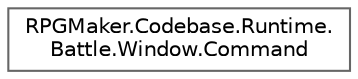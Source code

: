 digraph "クラス階層図"
{
 // LATEX_PDF_SIZE
  bgcolor="transparent";
  edge [fontname=Helvetica,fontsize=10,labelfontname=Helvetica,labelfontsize=10];
  node [fontname=Helvetica,fontsize=10,shape=box,height=0.2,width=0.4];
  rankdir="LR";
  Node0 [id="Node000000",label="RPGMaker.Codebase.Runtime.\lBattle.Window.Command",height=0.2,width=0.4,color="grey40", fillcolor="white", style="filled",URL="$d6/ddf/class_r_p_g_maker_1_1_codebase_1_1_runtime_1_1_battle_1_1_window_1_1_command.html",tooltip=" "];
}
